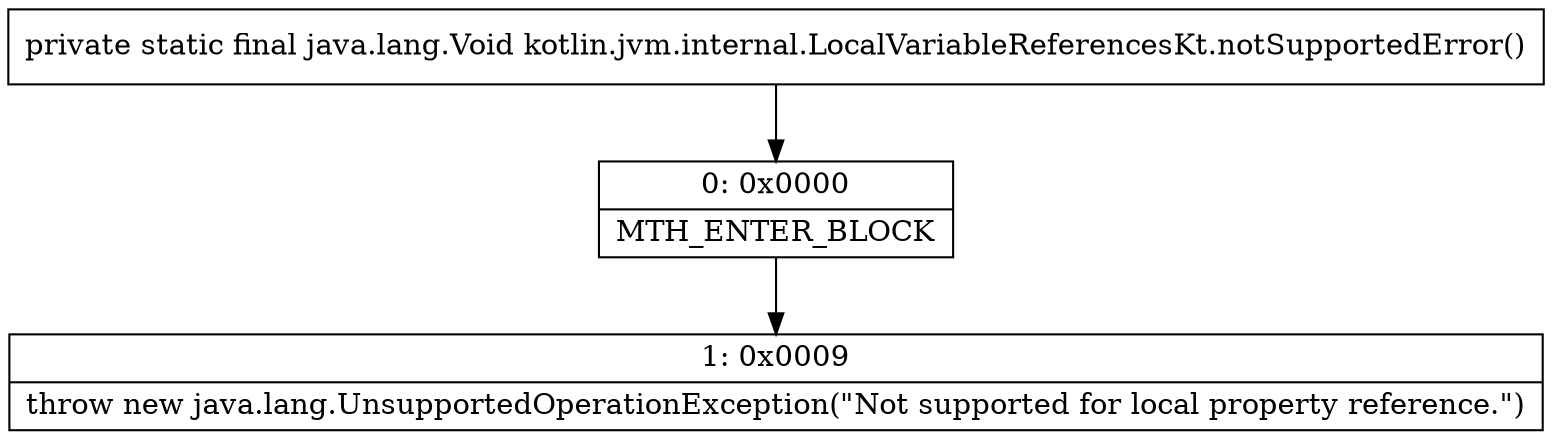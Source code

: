 digraph "CFG forkotlin.jvm.internal.LocalVariableReferencesKt.notSupportedError()Ljava\/lang\/Void;" {
Node_0 [shape=record,label="{0\:\ 0x0000|MTH_ENTER_BLOCK\l}"];
Node_1 [shape=record,label="{1\:\ 0x0009|throw new java.lang.UnsupportedOperationException(\"Not supported for local property reference.\")\l}"];
MethodNode[shape=record,label="{private static final java.lang.Void kotlin.jvm.internal.LocalVariableReferencesKt.notSupportedError() }"];
MethodNode -> Node_0;
Node_0 -> Node_1;
}

